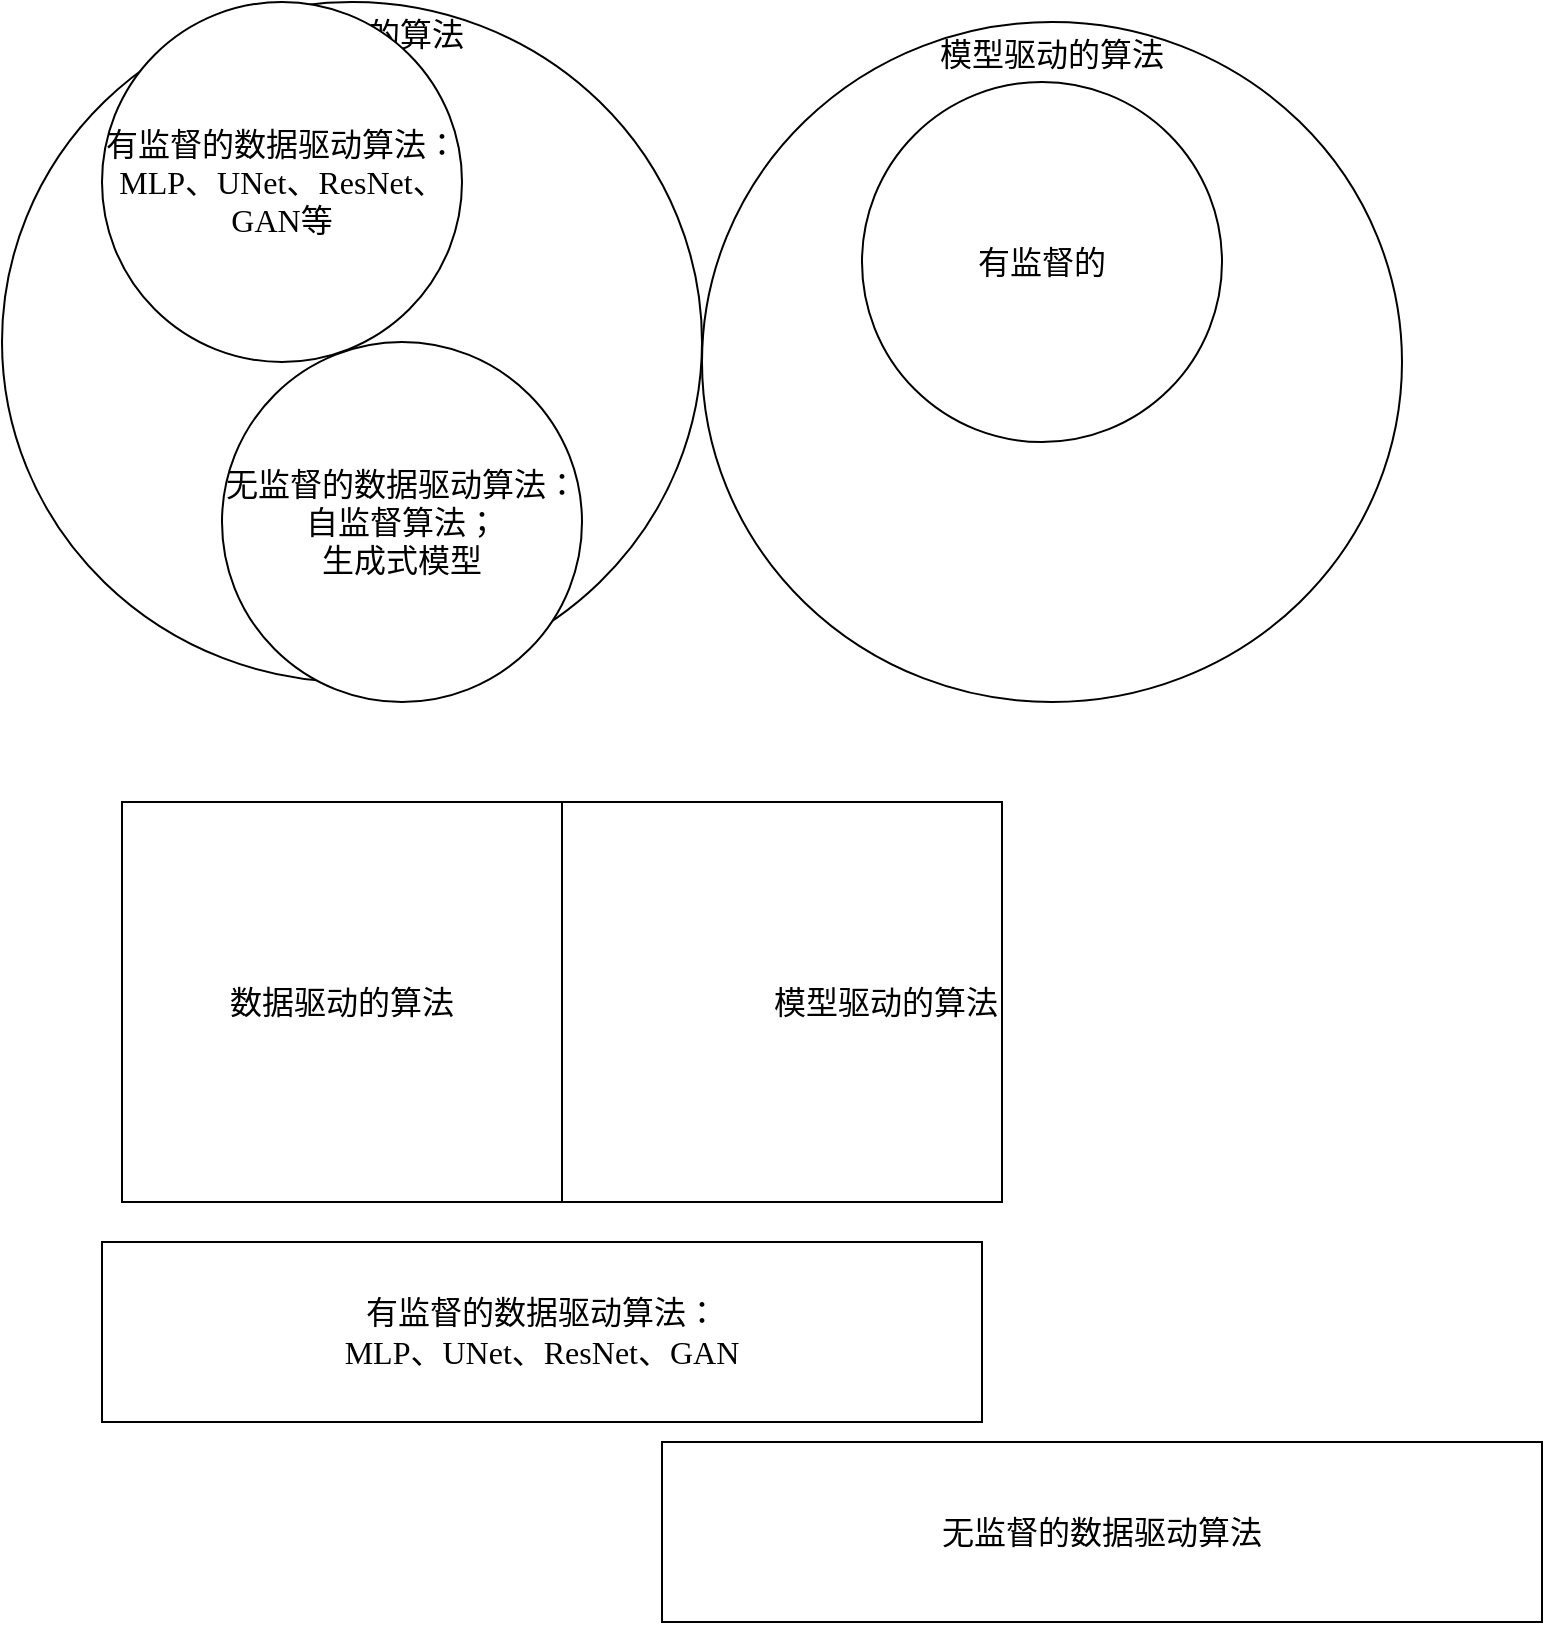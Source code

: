 <mxfile version="20.8.20" type="github">
  <diagram name="第 1 页" id="L4vdhgiQjDFBIKtXPQk2">
    <mxGraphModel dx="1050" dy="493" grid="1" gridSize="10" guides="1" tooltips="1" connect="1" arrows="1" fold="1" page="1" pageScale="1" pageWidth="827" pageHeight="1169" math="0" shadow="0">
      <root>
        <mxCell id="0" />
        <mxCell id="1" parent="0" />
        <mxCell id="5wGxfzAdoBYVDlcDzX59-10" value="模型驱动的算法" style="rounded=0;whiteSpace=wrap;html=1;fontFamily=Times New Roman;fontSize=16;verticalAlign=middle;align=right;" vertex="1" parent="1">
          <mxGeometry x="330" y="470" width="220" height="200" as="geometry" />
        </mxCell>
        <mxCell id="5wGxfzAdoBYVDlcDzX59-9" value="数据驱动的算法" style="rounded=0;whiteSpace=wrap;html=1;fontFamily=Times New Roman;fontSize=16;verticalAlign=middle;align=center;" vertex="1" parent="1">
          <mxGeometry x="110" y="470" width="220" height="200" as="geometry" />
        </mxCell>
        <mxCell id="5wGxfzAdoBYVDlcDzX59-1" value="数据驱动的算法" style="ellipse;whiteSpace=wrap;html=1;verticalAlign=top;fontSize=16;fontFamily=Times New Roman;" vertex="1" parent="1">
          <mxGeometry x="50" y="70" width="350" height="340" as="geometry" />
        </mxCell>
        <mxCell id="5wGxfzAdoBYVDlcDzX59-7" value="模型驱动的算法" style="ellipse;whiteSpace=wrap;html=1;verticalAlign=top;fontSize=16;fontFamily=Times New Roman;" vertex="1" parent="1">
          <mxGeometry x="400" y="80" width="350" height="340" as="geometry" />
        </mxCell>
        <mxCell id="5wGxfzAdoBYVDlcDzX59-8" value="有监督的数据驱动算法：&lt;br&gt;MLP、UNet、ResNet、GAN等" style="ellipse;whiteSpace=wrap;html=1;aspect=fixed;fontSize=16;fontFamily=Times New Roman;" vertex="1" parent="1">
          <mxGeometry x="100" y="70" width="180" height="180" as="geometry" />
        </mxCell>
        <mxCell id="5wGxfzAdoBYVDlcDzX59-5" value="无监督的数据驱动算法：&lt;br&gt;自监督算法；&lt;br&gt;生成式模型" style="ellipse;whiteSpace=wrap;html=1;aspect=fixed;fontSize=16;fontFamily=Times New Roman;align=center;" vertex="1" parent="1">
          <mxGeometry x="160" y="240" width="180" height="180" as="geometry" />
        </mxCell>
        <mxCell id="5wGxfzAdoBYVDlcDzX59-11" value="有监督的数据驱动算法：&lt;br&gt;MLP、UNet、ResNet、GAN" style="rounded=0;whiteSpace=wrap;html=1;fontFamily=Times New Roman;fontSize=16;" vertex="1" parent="1">
          <mxGeometry x="100" y="690" width="440" height="90" as="geometry" />
        </mxCell>
        <mxCell id="5wGxfzAdoBYVDlcDzX59-13" value="无监督的数据驱动算法" style="rounded=0;whiteSpace=wrap;html=1;fontFamily=Times New Roman;fontSize=16;" vertex="1" parent="1">
          <mxGeometry x="380" y="790" width="440" height="90" as="geometry" />
        </mxCell>
        <mxCell id="5wGxfzAdoBYVDlcDzX59-15" value="有监督的" style="ellipse;whiteSpace=wrap;html=1;aspect=fixed;fontSize=16;fontFamily=Times New Roman;" vertex="1" parent="1">
          <mxGeometry x="480" y="110" width="180" height="180" as="geometry" />
        </mxCell>
      </root>
    </mxGraphModel>
  </diagram>
</mxfile>
